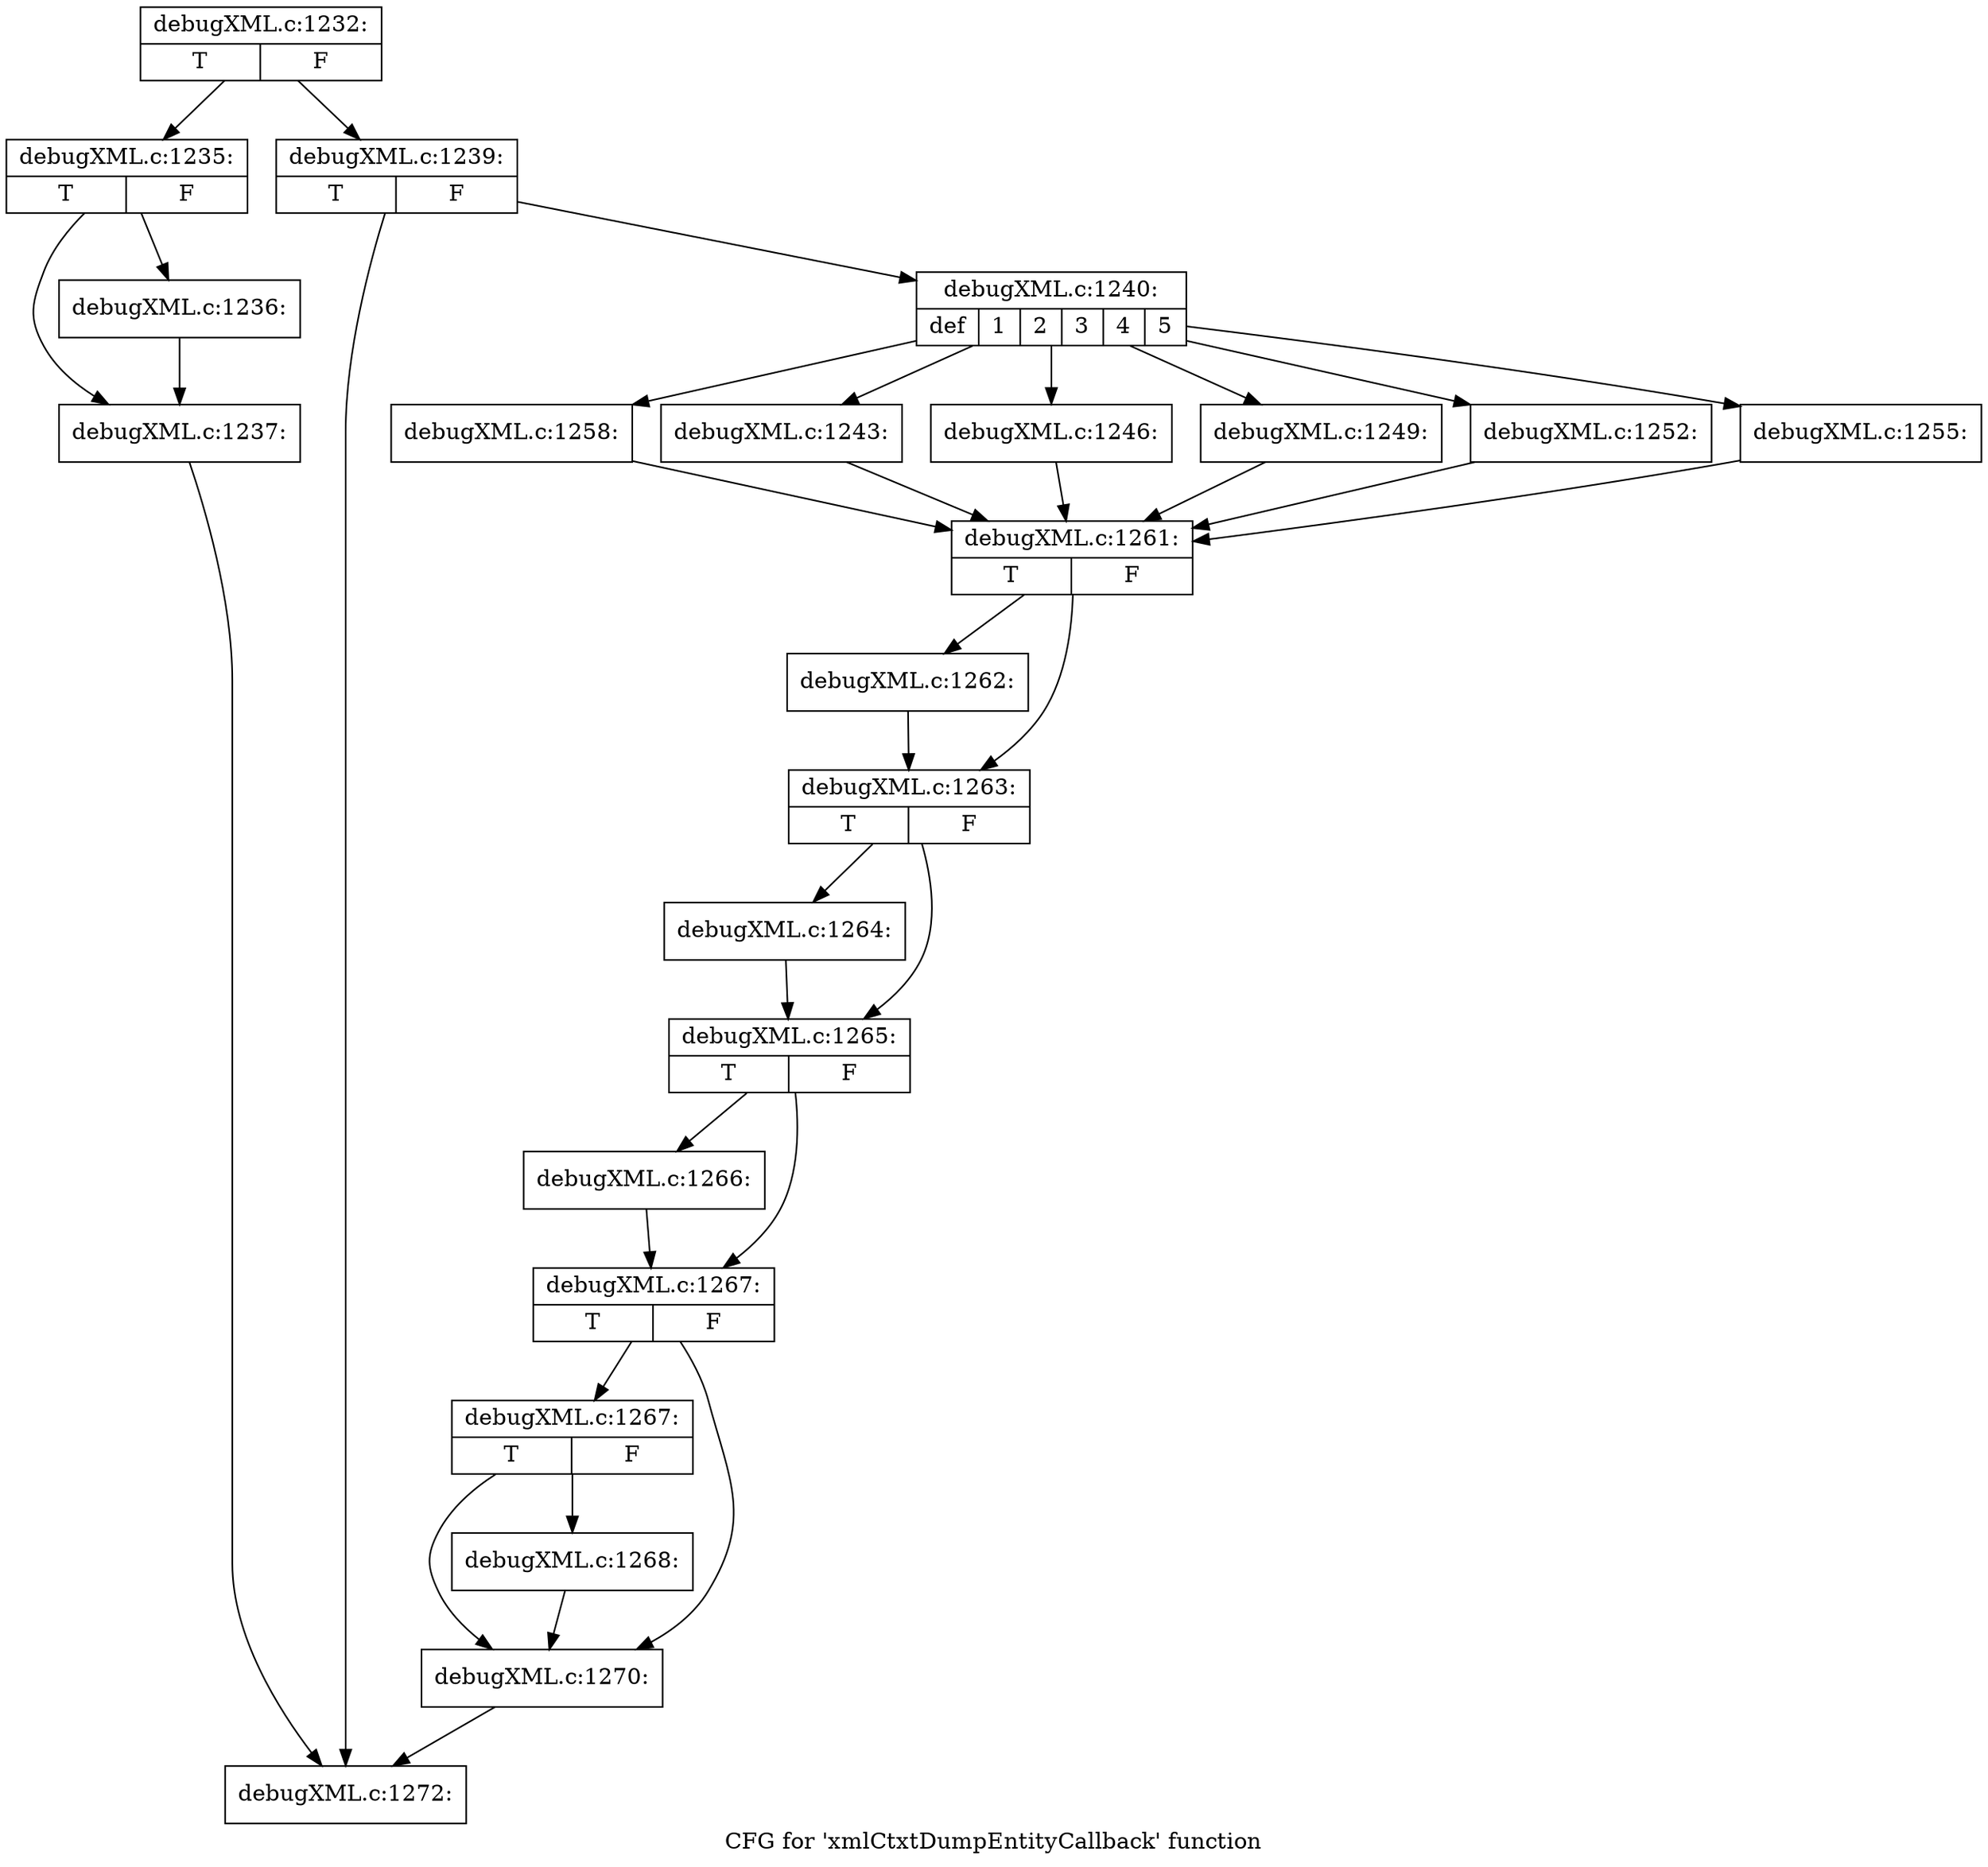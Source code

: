digraph "CFG for 'xmlCtxtDumpEntityCallback' function" {
	label="CFG for 'xmlCtxtDumpEntityCallback' function";

	Node0x4af4770 [shape=record,label="{debugXML.c:1232:|{<s0>T|<s1>F}}"];
	Node0x4af4770 -> Node0x4af3df0;
	Node0x4af4770 -> Node0x4af3e40;
	Node0x4af3df0 [shape=record,label="{debugXML.c:1235:|{<s0>T|<s1>F}}"];
	Node0x4af3df0 -> Node0x4af6ea0;
	Node0x4af3df0 -> Node0x4af6e50;
	Node0x4af6e50 [shape=record,label="{debugXML.c:1236:}"];
	Node0x4af6e50 -> Node0x4af6ea0;
	Node0x4af6ea0 [shape=record,label="{debugXML.c:1237:}"];
	Node0x4af6ea0 -> Node0x4af7860;
	Node0x4af3e40 [shape=record,label="{debugXML.c:1239:|{<s0>T|<s1>F}}"];
	Node0x4af3e40 -> Node0x4af7860;
	Node0x4af3e40 -> Node0x4af7810;
	Node0x4af7810 [shape=record,label="{debugXML.c:1240:|{<s0>def|<s1>1|<s2>2|<s3>3|<s4>4|<s5>5}}"];
	Node0x4af7810 -> Node0x4af84f0;
	Node0x4af7810 -> Node0x4af8830;
	Node0x4af7810 -> Node0x4af8cf0;
	Node0x4af7810 -> Node0x4af9230;
	Node0x4af7810 -> Node0x4af9770;
	Node0x4af7810 -> Node0x4af9cb0;
	Node0x4af8830 [shape=record,label="{debugXML.c:1243:}"];
	Node0x4af8830 -> Node0x4af82e0;
	Node0x4af8cf0 [shape=record,label="{debugXML.c:1246:}"];
	Node0x4af8cf0 -> Node0x4af82e0;
	Node0x4af9230 [shape=record,label="{debugXML.c:1249:}"];
	Node0x4af9230 -> Node0x4af82e0;
	Node0x4af9770 [shape=record,label="{debugXML.c:1252:}"];
	Node0x4af9770 -> Node0x4af82e0;
	Node0x4af9cb0 [shape=record,label="{debugXML.c:1255:}"];
	Node0x4af9cb0 -> Node0x4af82e0;
	Node0x4af84f0 [shape=record,label="{debugXML.c:1258:}"];
	Node0x4af84f0 -> Node0x4af82e0;
	Node0x4af82e0 [shape=record,label="{debugXML.c:1261:|{<s0>T|<s1>F}}"];
	Node0x4af82e0 -> Node0x4afa8f0;
	Node0x4af82e0 -> Node0x4afa940;
	Node0x4afa8f0 [shape=record,label="{debugXML.c:1262:}"];
	Node0x4afa8f0 -> Node0x4afa940;
	Node0x4afa940 [shape=record,label="{debugXML.c:1263:|{<s0>T|<s1>F}}"];
	Node0x4afa940 -> Node0x4afb4e0;
	Node0x4afa940 -> Node0x4afb530;
	Node0x4afb4e0 [shape=record,label="{debugXML.c:1264:}"];
	Node0x4afb4e0 -> Node0x4afb530;
	Node0x4afb530 [shape=record,label="{debugXML.c:1265:|{<s0>T|<s1>F}}"];
	Node0x4afb530 -> Node0x4afc050;
	Node0x4afb530 -> Node0x4afc0a0;
	Node0x4afc050 [shape=record,label="{debugXML.c:1266:}"];
	Node0x4afc050 -> Node0x4afc0a0;
	Node0x4afc0a0 [shape=record,label="{debugXML.c:1267:|{<s0>T|<s1>F}}"];
	Node0x4afc0a0 -> Node0x4afcc60;
	Node0x4afc0a0 -> Node0x4afcc10;
	Node0x4afcc60 [shape=record,label="{debugXML.c:1267:|{<s0>T|<s1>F}}"];
	Node0x4afcc60 -> Node0x4afcbc0;
	Node0x4afcc60 -> Node0x4afcc10;
	Node0x4afcbc0 [shape=record,label="{debugXML.c:1268:}"];
	Node0x4afcbc0 -> Node0x4afcc10;
	Node0x4afcc10 [shape=record,label="{debugXML.c:1270:}"];
	Node0x4afcc10 -> Node0x4af7860;
	Node0x4af7860 [shape=record,label="{debugXML.c:1272:}"];
}
